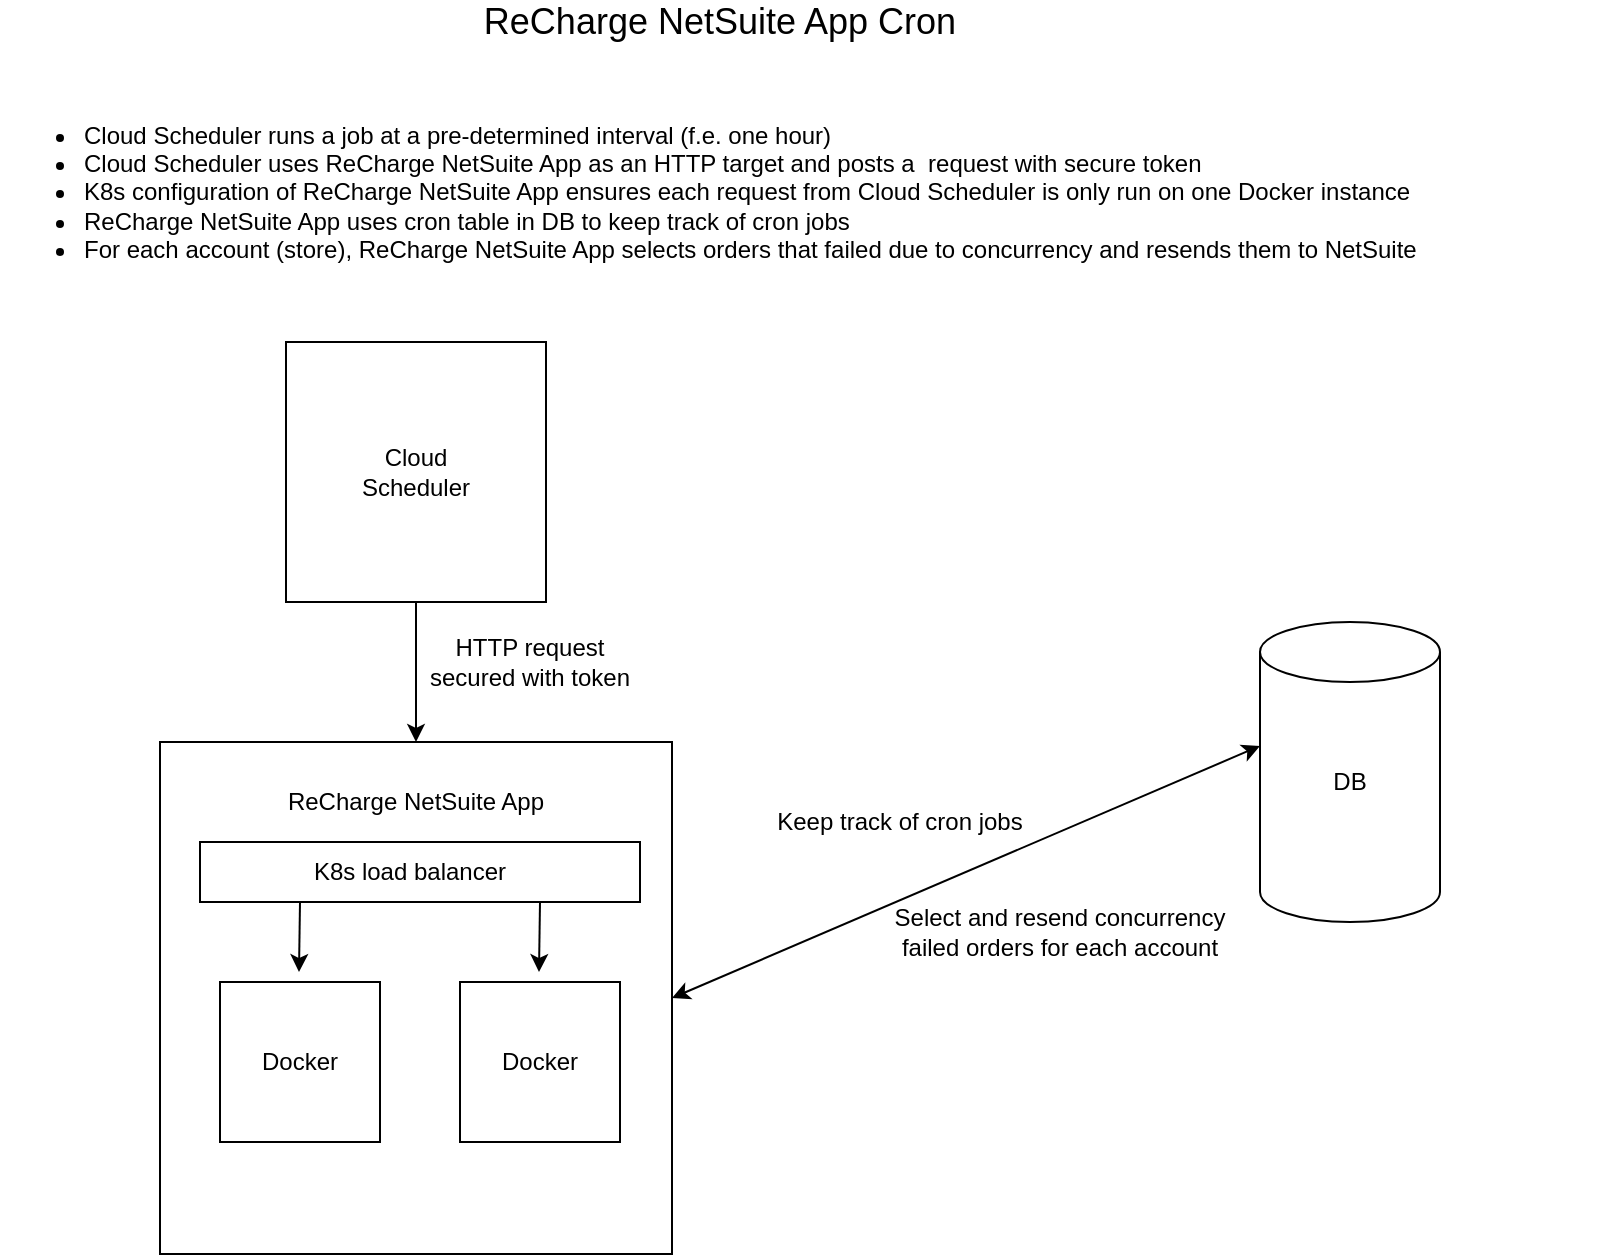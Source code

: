 <mxfile version="14.4.8" type="github">
  <diagram id="prtHgNgQTEPvFCAcTncT" name="Page-1">
    <mxGraphModel dx="1662" dy="762" grid="1" gridSize="10" guides="1" tooltips="1" connect="1" arrows="1" fold="1" page="1" pageScale="1" pageWidth="827" pageHeight="1169" math="0" shadow="0">
      <root>
        <mxCell id="0" />
        <mxCell id="1" parent="0" />
        <mxCell id="5lqTesDTH3VOZEeoD3JM-1" value="" style="whiteSpace=wrap;html=1;aspect=fixed;" vertex="1" parent="1">
          <mxGeometry x="163" y="220" width="130" height="130" as="geometry" />
        </mxCell>
        <mxCell id="5lqTesDTH3VOZEeoD3JM-2" value="&lt;span style=&quot;font-size: 18px&quot;&gt;ReCharge NetSuite App Cron&lt;/span&gt;" style="text;html=1;strokeColor=none;fillColor=none;align=center;verticalAlign=middle;whiteSpace=wrap;rounded=0;" vertex="1" parent="1">
          <mxGeometry x="180" y="50" width="400" height="20" as="geometry" />
        </mxCell>
        <mxCell id="5lqTesDTH3VOZEeoD3JM-3" value="Cloud Scheduler" style="text;html=1;strokeColor=none;fillColor=none;align=center;verticalAlign=middle;whiteSpace=wrap;rounded=0;" vertex="1" parent="1">
          <mxGeometry x="193" y="265" width="70" height="40" as="geometry" />
        </mxCell>
        <mxCell id="5lqTesDTH3VOZEeoD3JM-4" value="" style="whiteSpace=wrap;html=1;aspect=fixed;" vertex="1" parent="1">
          <mxGeometry x="100" y="420" width="256" height="256" as="geometry" />
        </mxCell>
        <mxCell id="5lqTesDTH3VOZEeoD3JM-5" value="ReCharge NetSuite App" style="text;html=1;strokeColor=none;fillColor=none;align=center;verticalAlign=middle;whiteSpace=wrap;rounded=0;" vertex="1" parent="1">
          <mxGeometry x="153" y="430" width="150" height="40" as="geometry" />
        </mxCell>
        <mxCell id="5lqTesDTH3VOZEeoD3JM-6" value="" style="endArrow=classic;html=1;exitX=0.5;exitY=1;exitDx=0;exitDy=0;entryX=0.5;entryY=0;entryDx=0;entryDy=0;" edge="1" parent="1" source="5lqTesDTH3VOZEeoD3JM-1" target="5lqTesDTH3VOZEeoD3JM-4">
          <mxGeometry width="50" height="50" relative="1" as="geometry">
            <mxPoint x="400" y="410" as="sourcePoint" />
            <mxPoint x="450" y="360" as="targetPoint" />
          </mxGeometry>
        </mxCell>
        <mxCell id="5lqTesDTH3VOZEeoD3JM-7" value="" style="rounded=0;whiteSpace=wrap;html=1;" vertex="1" parent="1">
          <mxGeometry x="120" y="470" width="220" height="30" as="geometry" />
        </mxCell>
        <mxCell id="5lqTesDTH3VOZEeoD3JM-8" value="K8s load balancer" style="text;html=1;strokeColor=none;fillColor=none;align=center;verticalAlign=middle;whiteSpace=wrap;rounded=0;" vertex="1" parent="1">
          <mxGeometry x="160" y="475" width="130" height="20" as="geometry" />
        </mxCell>
        <mxCell id="5lqTesDTH3VOZEeoD3JM-9" value="" style="whiteSpace=wrap;html=1;aspect=fixed;" vertex="1" parent="1">
          <mxGeometry x="130" y="540" width="80" height="80" as="geometry" />
        </mxCell>
        <mxCell id="5lqTesDTH3VOZEeoD3JM-10" value="" style="whiteSpace=wrap;html=1;aspect=fixed;" vertex="1" parent="1">
          <mxGeometry x="250" y="540" width="80" height="80" as="geometry" />
        </mxCell>
        <mxCell id="5lqTesDTH3VOZEeoD3JM-11" value="Docker" style="text;html=1;strokeColor=none;fillColor=none;align=center;verticalAlign=middle;whiteSpace=wrap;rounded=0;" vertex="1" parent="1">
          <mxGeometry x="150" y="570" width="40" height="20" as="geometry" />
        </mxCell>
        <mxCell id="5lqTesDTH3VOZEeoD3JM-12" value="Docker" style="text;html=1;strokeColor=none;fillColor=none;align=center;verticalAlign=middle;whiteSpace=wrap;rounded=0;" vertex="1" parent="1">
          <mxGeometry x="270" y="570" width="40" height="20" as="geometry" />
        </mxCell>
        <mxCell id="5lqTesDTH3VOZEeoD3JM-13" value="" style="endArrow=classic;html=1;" edge="1" parent="1">
          <mxGeometry width="50" height="50" relative="1" as="geometry">
            <mxPoint x="170" y="500" as="sourcePoint" />
            <mxPoint x="169.5" y="535" as="targetPoint" />
          </mxGeometry>
        </mxCell>
        <mxCell id="5lqTesDTH3VOZEeoD3JM-15" value="" style="endArrow=classic;html=1;" edge="1" parent="1">
          <mxGeometry width="50" height="50" relative="1" as="geometry">
            <mxPoint x="290" y="500" as="sourcePoint" />
            <mxPoint x="289.5" y="535" as="targetPoint" />
          </mxGeometry>
        </mxCell>
        <mxCell id="5lqTesDTH3VOZEeoD3JM-16" value="" style="shape=cylinder3;whiteSpace=wrap;html=1;boundedLbl=1;backgroundOutline=1;size=15;" vertex="1" parent="1">
          <mxGeometry x="650" y="360" width="90" height="150" as="geometry" />
        </mxCell>
        <mxCell id="5lqTesDTH3VOZEeoD3JM-17" value="DB" style="text;html=1;strokeColor=none;fillColor=none;align=center;verticalAlign=middle;whiteSpace=wrap;rounded=0;" vertex="1" parent="1">
          <mxGeometry x="675" y="430" width="40" height="20" as="geometry" />
        </mxCell>
        <mxCell id="5lqTesDTH3VOZEeoD3JM-19" value="" style="endArrow=classic;startArrow=classic;html=1;entryX=0;entryY=0.413;entryDx=0;entryDy=0;entryPerimeter=0;exitX=1;exitY=0.5;exitDx=0;exitDy=0;" edge="1" parent="1" source="5lqTesDTH3VOZEeoD3JM-4" target="5lqTesDTH3VOZEeoD3JM-16">
          <mxGeometry width="50" height="50" relative="1" as="geometry">
            <mxPoint x="420" y="540" as="sourcePoint" />
            <mxPoint x="470" y="490" as="targetPoint" />
          </mxGeometry>
        </mxCell>
        <mxCell id="5lqTesDTH3VOZEeoD3JM-20" value="&lt;ul&gt;&lt;li&gt;Cloud Scheduler runs a job at a pre-determined interval (f.e. one hour)&lt;/li&gt;&lt;li&gt;Cloud Scheduler uses ReCharge NetSuite App as an HTTP target and posts a&amp;nbsp; request with secure token&lt;/li&gt;&lt;li&gt;K8s configuration of ReCharge NetSuite App ensures each request from Cloud Scheduler is only run on one Docker instance&lt;/li&gt;&lt;li&gt;ReCharge NetSuite App uses cron table in DB to keep track of cron jobs&lt;/li&gt;&lt;li&gt;For each account (store), ReCharge NetSuite App selects orders that failed due to concurrency and resends them to NetSuite&lt;/li&gt;&lt;/ul&gt;" style="text;html=1;strokeColor=none;fillColor=none;align=left;verticalAlign=middle;whiteSpace=wrap;rounded=0;" vertex="1" parent="1">
          <mxGeometry x="20" y="90" width="800" height="110" as="geometry" />
        </mxCell>
        <mxCell id="5lqTesDTH3VOZEeoD3JM-21" value="HTTP request secured with token" style="text;html=1;strokeColor=none;fillColor=none;align=center;verticalAlign=middle;whiteSpace=wrap;rounded=0;" vertex="1" parent="1">
          <mxGeometry x="230" y="370" width="110" height="20" as="geometry" />
        </mxCell>
        <mxCell id="5lqTesDTH3VOZEeoD3JM-22" value="Keep track of cron jobs" style="text;html=1;strokeColor=none;fillColor=none;align=center;verticalAlign=middle;whiteSpace=wrap;rounded=0;" vertex="1" parent="1">
          <mxGeometry x="400" y="450" width="140" height="20" as="geometry" />
        </mxCell>
        <mxCell id="5lqTesDTH3VOZEeoD3JM-24" value="Select and resend concurrency failed orders for each account" style="text;html=1;strokeColor=none;fillColor=none;align=center;verticalAlign=middle;whiteSpace=wrap;rounded=0;" vertex="1" parent="1">
          <mxGeometry x="460" y="505" width="180" height="20" as="geometry" />
        </mxCell>
      </root>
    </mxGraphModel>
  </diagram>
</mxfile>
